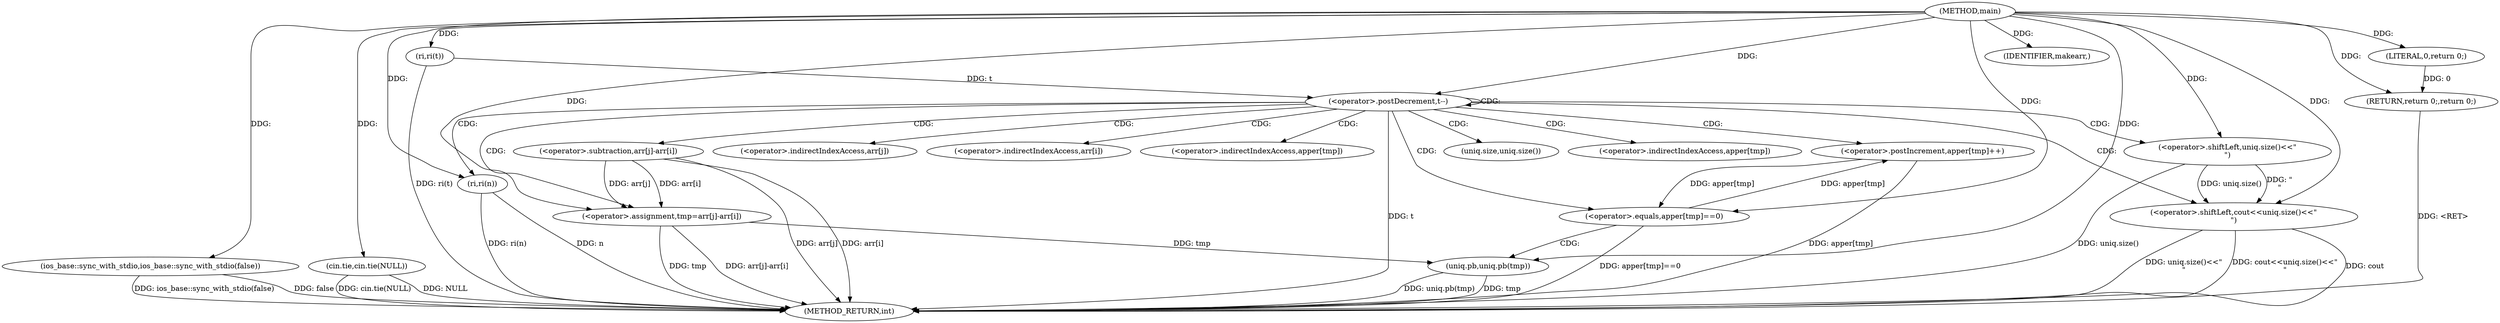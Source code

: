 digraph "main" {  
"1000101" [label = "(METHOD,main)" ]
"1000149" [label = "(METHOD_RETURN,int)" ]
"1000103" [label = "(ios_base::sync_with_stdio,ios_base::sync_with_stdio(false))" ]
"1000105" [label = "(cin.tie,cin.tie(NULL))" ]
"1000107" [label = "(ri,ri(t))" ]
"1000147" [label = "(RETURN,return 0;,return 0;)" ]
"1000110" [label = "(<operator>.postDecrement,t--)" ]
"1000148" [label = "(LITERAL,0,return 0;)" ]
"1000113" [label = "(ri,ri(n))" ]
"1000115" [label = "(IDENTIFIER,makearr,)" ]
"1000142" [label = "(<operator>.shiftLeft,cout<<uniq.size()<<\"\n\")" ]
"1000121" [label = "(<operator>.assignment,tmp=arr[j]-arr[i])" ]
"1000138" [label = "(<operator>.postIncrement,apper[tmp]++)" ]
"1000144" [label = "(<operator>.shiftLeft,uniq.size()<<\"\n\")" ]
"1000131" [label = "(<operator>.equals,apper[tmp]==0)" ]
"1000136" [label = "(uniq.pb,uniq.pb(tmp))" ]
"1000123" [label = "(<operator>.subtraction,arr[j]-arr[i])" ]
"1000145" [label = "(uniq.size,uniq.size())" ]
"1000139" [label = "(<operator>.indirectIndexAccess,apper[tmp])" ]
"1000124" [label = "(<operator>.indirectIndexAccess,arr[j])" ]
"1000127" [label = "(<operator>.indirectIndexAccess,arr[i])" ]
"1000132" [label = "(<operator>.indirectIndexAccess,apper[tmp])" ]
  "1000147" -> "1000149"  [ label = "DDG: <RET>"] 
  "1000103" -> "1000149"  [ label = "DDG: ios_base::sync_with_stdio(false)"] 
  "1000105" -> "1000149"  [ label = "DDG: cin.tie(NULL)"] 
  "1000107" -> "1000149"  [ label = "DDG: ri(t)"] 
  "1000110" -> "1000149"  [ label = "DDG: t"] 
  "1000113" -> "1000149"  [ label = "DDG: ri(n)"] 
  "1000121" -> "1000149"  [ label = "DDG: tmp"] 
  "1000123" -> "1000149"  [ label = "DDG: arr[j]"] 
  "1000123" -> "1000149"  [ label = "DDG: arr[i]"] 
  "1000121" -> "1000149"  [ label = "DDG: arr[j]-arr[i]"] 
  "1000131" -> "1000149"  [ label = "DDG: apper[tmp]==0"] 
  "1000136" -> "1000149"  [ label = "DDG: tmp"] 
  "1000136" -> "1000149"  [ label = "DDG: uniq.pb(tmp)"] 
  "1000138" -> "1000149"  [ label = "DDG: apper[tmp]"] 
  "1000144" -> "1000149"  [ label = "DDG: uniq.size()"] 
  "1000142" -> "1000149"  [ label = "DDG: uniq.size()<<\"\n\""] 
  "1000142" -> "1000149"  [ label = "DDG: cout<<uniq.size()<<\"\n\""] 
  "1000142" -> "1000149"  [ label = "DDG: cout"] 
  "1000103" -> "1000149"  [ label = "DDG: false"] 
  "1000113" -> "1000149"  [ label = "DDG: n"] 
  "1000105" -> "1000149"  [ label = "DDG: NULL"] 
  "1000148" -> "1000147"  [ label = "DDG: 0"] 
  "1000101" -> "1000147"  [ label = "DDG: "] 
  "1000101" -> "1000103"  [ label = "DDG: "] 
  "1000101" -> "1000105"  [ label = "DDG: "] 
  "1000101" -> "1000107"  [ label = "DDG: "] 
  "1000101" -> "1000148"  [ label = "DDG: "] 
  "1000107" -> "1000110"  [ label = "DDG: t"] 
  "1000101" -> "1000110"  [ label = "DDG: "] 
  "1000101" -> "1000115"  [ label = "DDG: "] 
  "1000101" -> "1000113"  [ label = "DDG: "] 
  "1000101" -> "1000142"  [ label = "DDG: "] 
  "1000144" -> "1000142"  [ label = "DDG: \"\n\""] 
  "1000144" -> "1000142"  [ label = "DDG: uniq.size()"] 
  "1000123" -> "1000121"  [ label = "DDG: arr[j]"] 
  "1000123" -> "1000121"  [ label = "DDG: arr[i]"] 
  "1000101" -> "1000144"  [ label = "DDG: "] 
  "1000101" -> "1000121"  [ label = "DDG: "] 
  "1000131" -> "1000138"  [ label = "DDG: apper[tmp]"] 
  "1000138" -> "1000131"  [ label = "DDG: apper[tmp]"] 
  "1000101" -> "1000131"  [ label = "DDG: "] 
  "1000121" -> "1000136"  [ label = "DDG: tmp"] 
  "1000101" -> "1000136"  [ label = "DDG: "] 
  "1000110" -> "1000110"  [ label = "CDG: "] 
  "1000110" -> "1000121"  [ label = "CDG: "] 
  "1000110" -> "1000131"  [ label = "CDG: "] 
  "1000110" -> "1000113"  [ label = "CDG: "] 
  "1000110" -> "1000127"  [ label = "CDG: "] 
  "1000110" -> "1000132"  [ label = "CDG: "] 
  "1000110" -> "1000142"  [ label = "CDG: "] 
  "1000110" -> "1000123"  [ label = "CDG: "] 
  "1000110" -> "1000124"  [ label = "CDG: "] 
  "1000110" -> "1000145"  [ label = "CDG: "] 
  "1000110" -> "1000139"  [ label = "CDG: "] 
  "1000110" -> "1000144"  [ label = "CDG: "] 
  "1000110" -> "1000138"  [ label = "CDG: "] 
  "1000131" -> "1000136"  [ label = "CDG: "] 
}

